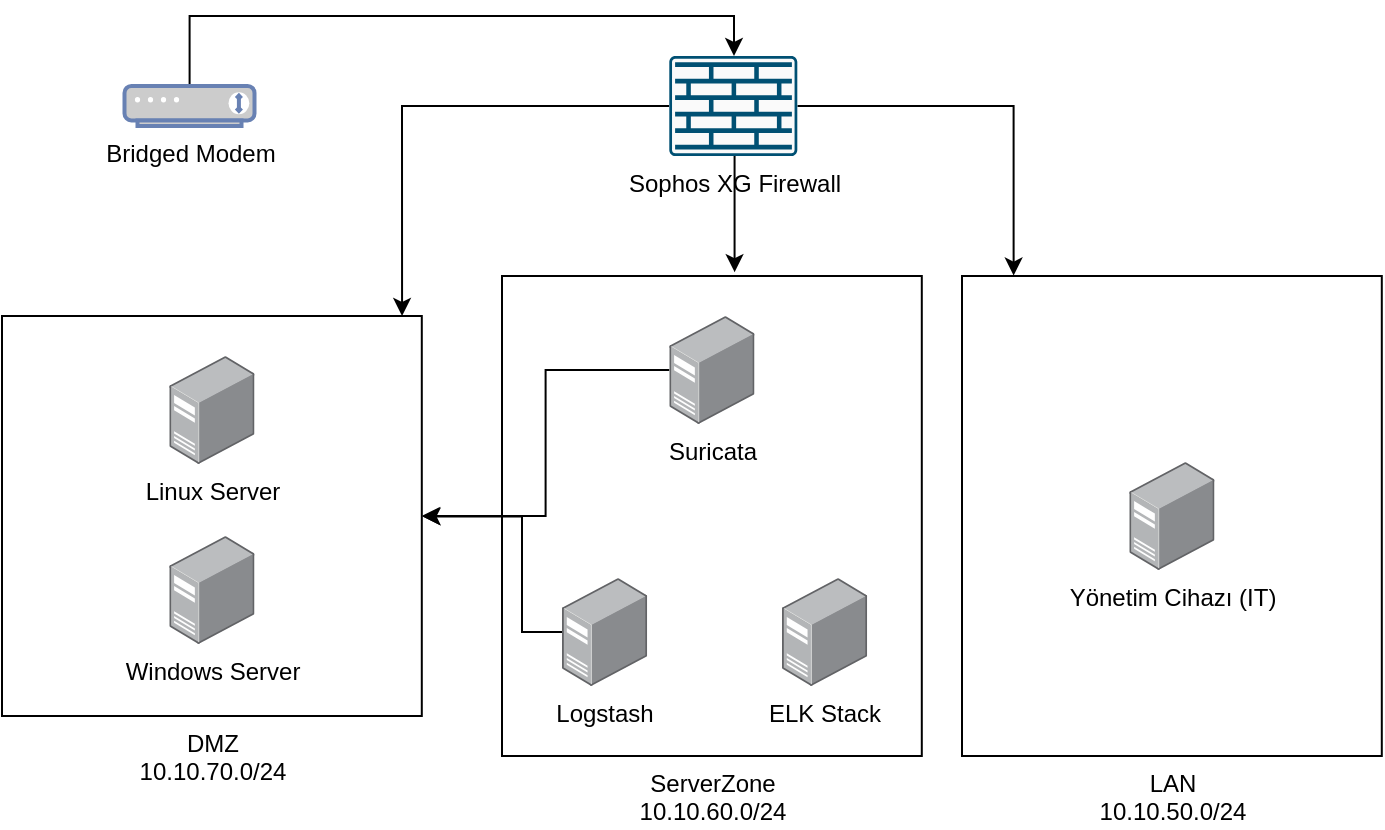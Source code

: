 <mxfile version="14.5.8"><diagram id="FLJrOizxjOzSgyM0Dl3S" name="Page-1"><mxGraphModel dx="1178" dy="658" grid="1" gridSize="10" guides="1" tooltips="1" connect="1" arrows="1" fold="1" page="1" pageScale="1" pageWidth="827" pageHeight="1169" math="0" shadow="0"><root><mxCell id="0"/><mxCell id="1" parent="0"/><mxCell id="7ThP0-JXP8XMw354Bx22-10" value="&lt;div&gt;LAN&lt;/div&gt;&lt;div&gt;10.10.50.0/24&lt;br&gt;&lt;/div&gt;" style="verticalLabelPosition=bottom;verticalAlign=top;html=1;shape=mxgraph.basic.rect;fillColor2=none;strokeWidth=1;size=20;indent=5;fillColor=none;" vertex="1" parent="1"><mxGeometry x="550" y="380" width="209.9" height="240" as="geometry"/></mxCell><mxCell id="7ThP0-JXP8XMw354Bx22-9" value="&lt;div&gt;ServerZone&lt;/div&gt;&lt;div&gt;10.10.60.0/24&lt;br&gt;&lt;/div&gt;" style="verticalLabelPosition=bottom;verticalAlign=top;html=1;shape=mxgraph.basic.rect;fillColor2=none;strokeWidth=1;size=20;indent=5;fillColor=none;" vertex="1" parent="1"><mxGeometry x="320" y="380" width="209.9" height="240" as="geometry"/></mxCell><mxCell id="7ThP0-JXP8XMw354Bx22-8" value="&lt;div&gt;DMZ&lt;/div&gt;&lt;div&gt;10.10.70.0/24&lt;br&gt;&lt;/div&gt;" style="verticalLabelPosition=bottom;verticalAlign=top;html=1;shape=mxgraph.basic.rect;fillColor2=none;strokeWidth=1;size=20;indent=5;fillColor=none;" vertex="1" parent="1"><mxGeometry x="70" y="400" width="209.9" height="200" as="geometry"/></mxCell><mxCell id="7ThP0-JXP8XMw354Bx22-1" value="Linux Server" style="points=[];aspect=fixed;html=1;align=center;shadow=0;dashed=0;image;image=img/lib/allied_telesis/computer_and_terminals/Server_Desktop.svg;" vertex="1" parent="1"><mxGeometry x="153.65" y="420" width="42.6" height="54" as="geometry"/></mxCell><mxCell id="7ThP0-JXP8XMw354Bx22-5" style="edgeStyle=orthogonalEdgeStyle;rounded=0;orthogonalLoop=1;jettySize=auto;html=1;" edge="1" parent="1" source="7ThP0-JXP8XMw354Bx22-2" target="7ThP0-JXP8XMw354Bx22-3"><mxGeometry relative="1" as="geometry"><mxPoint x="270" y="220" as="targetPoint"/><Array as="points"><mxPoint x="164" y="250"/><mxPoint x="436" y="250"/></Array></mxGeometry></mxCell><mxCell id="7ThP0-JXP8XMw354Bx22-2" value="&lt;div&gt;&lt;font color=&quot;#000000&quot;&gt;Bridged Modem&lt;/font&gt;&lt;/div&gt;" style="fontColor=#0066CC;verticalAlign=top;verticalLabelPosition=bottom;labelPosition=center;align=center;html=1;outlineConnect=0;fillColor=#CCCCCC;strokeColor=#6881B3;gradientColor=none;gradientDirection=north;strokeWidth=2;shape=mxgraph.networks.modem;" vertex="1" parent="1"><mxGeometry x="131.25" y="285" width="65" height="20" as="geometry"/></mxCell><mxCell id="7ThP0-JXP8XMw354Bx22-19" style="edgeStyle=orthogonalEdgeStyle;rounded=0;orthogonalLoop=1;jettySize=auto;html=1;entryX=0.554;entryY=-0.008;entryDx=0;entryDy=0;entryPerimeter=0;" edge="1" parent="1" source="7ThP0-JXP8XMw354Bx22-3" target="7ThP0-JXP8XMw354Bx22-9"><mxGeometry relative="1" as="geometry"><Array as="points"><mxPoint x="436" y="313"/><mxPoint x="436" y="313"/></Array></mxGeometry></mxCell><mxCell id="7ThP0-JXP8XMw354Bx22-21" style="edgeStyle=orthogonalEdgeStyle;rounded=0;orthogonalLoop=1;jettySize=auto;html=1;entryX=0.953;entryY=0;entryDx=0;entryDy=0;entryPerimeter=0;" edge="1" parent="1" source="7ThP0-JXP8XMw354Bx22-3" target="7ThP0-JXP8XMw354Bx22-8"><mxGeometry relative="1" as="geometry"/></mxCell><mxCell id="7ThP0-JXP8XMw354Bx22-22" style="edgeStyle=orthogonalEdgeStyle;rounded=0;orthogonalLoop=1;jettySize=auto;html=1;entryX=0.123;entryY=-0.001;entryDx=0;entryDy=0;entryPerimeter=0;" edge="1" parent="1" source="7ThP0-JXP8XMw354Bx22-3" target="7ThP0-JXP8XMw354Bx22-10"><mxGeometry relative="1" as="geometry"/></mxCell><mxCell id="7ThP0-JXP8XMw354Bx22-3" value="&lt;div&gt;Sophos XG Firewall&lt;/div&gt;" style="points=[[0.015,0.015,0],[0.985,0.015,0],[0.985,0.985,0],[0.015,0.985,0],[0.25,0,0],[0.5,0,0],[0.75,0,0],[1,0.25,0],[1,0.5,0],[1,0.75,0],[0.75,1,0],[0.5,1,0],[0.25,1,0],[0,0.75,0],[0,0.5,0],[0,0.25,0]];verticalLabelPosition=bottom;html=1;verticalAlign=top;aspect=fixed;align=center;pointerEvents=1;shape=mxgraph.cisco19.rect;prIcon=firewall;fillColor=#FAFAFA;strokeColor=#005073;" vertex="1" parent="1"><mxGeometry x="403.65" y="270" width="64" height="50" as="geometry"/></mxCell><mxCell id="7ThP0-JXP8XMw354Bx22-34" style="edgeStyle=orthogonalEdgeStyle;rounded=0;orthogonalLoop=1;jettySize=auto;html=1;" edge="1" parent="1" source="7ThP0-JXP8XMw354Bx22-12" target="7ThP0-JXP8XMw354Bx22-8"><mxGeometry relative="1" as="geometry"/></mxCell><mxCell id="7ThP0-JXP8XMw354Bx22-12" value="&lt;div&gt;Suricata&lt;/div&gt;" style="points=[];aspect=fixed;html=1;align=center;shadow=0;dashed=0;image;image=img/lib/allied_telesis/computer_and_terminals/Server_Desktop.svg;" vertex="1" parent="1"><mxGeometry x="403.65" y="400" width="42.6" height="54" as="geometry"/></mxCell><mxCell id="7ThP0-JXP8XMw354Bx22-35" style="edgeStyle=orthogonalEdgeStyle;rounded=0;orthogonalLoop=1;jettySize=auto;html=1;entryX=1.002;entryY=0.501;entryDx=0;entryDy=0;entryPerimeter=0;" edge="1" parent="1" source="7ThP0-JXP8XMw354Bx22-13" target="7ThP0-JXP8XMw354Bx22-8"><mxGeometry relative="1" as="geometry"><Array as="points"><mxPoint x="330" y="558"/><mxPoint x="330" y="500"/></Array></mxGeometry></mxCell><mxCell id="7ThP0-JXP8XMw354Bx22-13" value="Logstash" style="points=[];aspect=fixed;html=1;align=center;shadow=0;dashed=0;image;image=img/lib/allied_telesis/computer_and_terminals/Server_Desktop.svg;" vertex="1" parent="1"><mxGeometry x="350.0" y="531" width="42.6" height="54" as="geometry"/></mxCell><mxCell id="7ThP0-JXP8XMw354Bx22-28" value="ELK Stack" style="points=[];aspect=fixed;html=1;align=center;shadow=0;dashed=0;image;image=img/lib/allied_telesis/computer_and_terminals/Server_Desktop.svg;" vertex="1" parent="1"><mxGeometry x="460.0" y="531" width="42.6" height="54" as="geometry"/></mxCell><mxCell id="7ThP0-JXP8XMw354Bx22-36" value="Windows Server" style="points=[];aspect=fixed;html=1;align=center;shadow=0;dashed=0;image;image=img/lib/allied_telesis/computer_and_terminals/Server_Desktop.svg;" vertex="1" parent="1"><mxGeometry x="153.65" y="510" width="42.6" height="54" as="geometry"/></mxCell><mxCell id="7ThP0-JXP8XMw354Bx22-37" value="Yönetim Cihazı (IT)" style="points=[];aspect=fixed;html=1;align=center;shadow=0;dashed=0;image;image=img/lib/allied_telesis/computer_and_terminals/Server_Desktop.svg;" vertex="1" parent="1"><mxGeometry x="633.65" y="473" width="42.6" height="54" as="geometry"/></mxCell></root></mxGraphModel></diagram></mxfile>